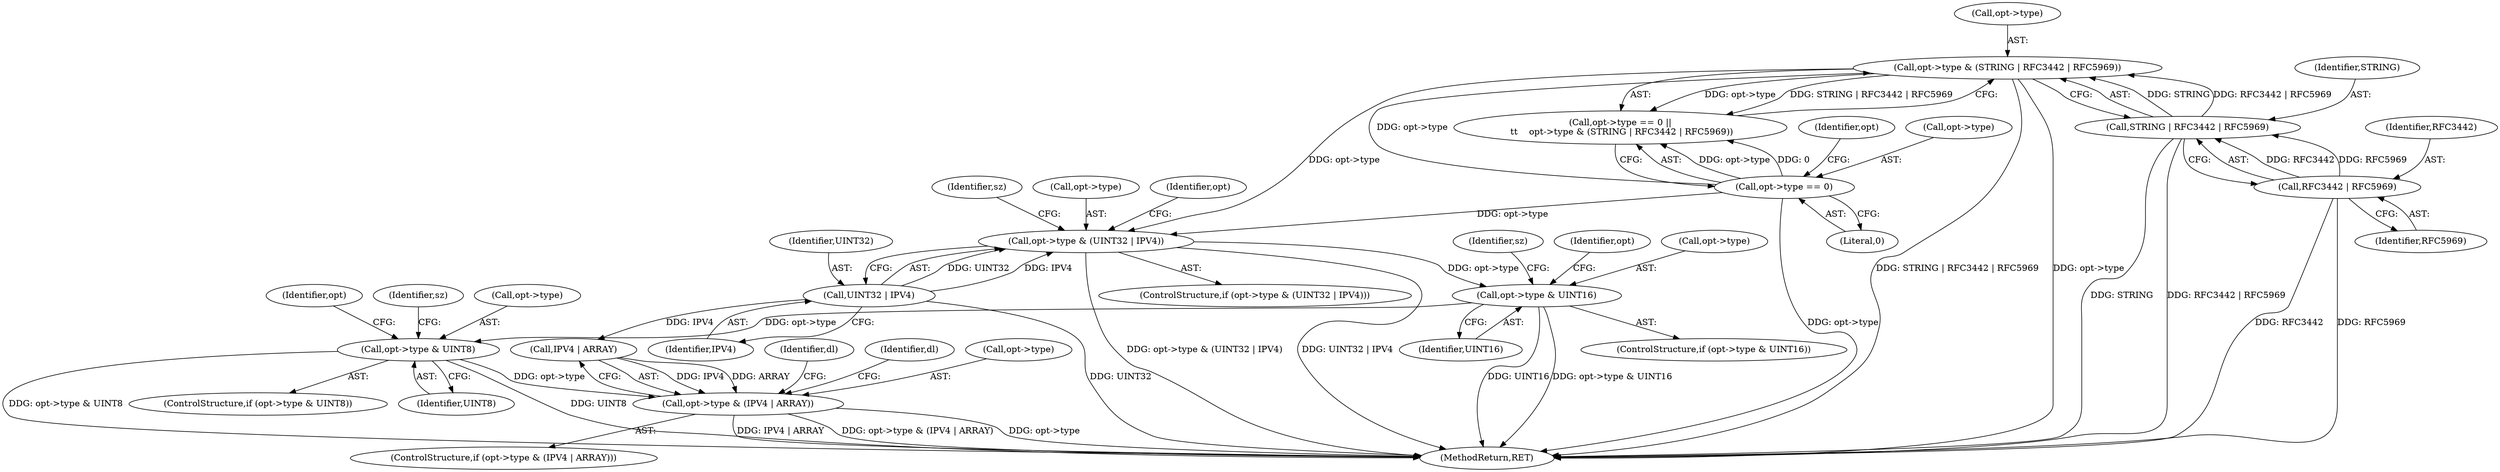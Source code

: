 digraph "1_Android_1390ace71179f04a09c300ee8d0300aa69d9db09@pointer" {
"1000162" [label="(Call,opt->type & (UINT32 | IPV4))"];
"1000147" [label="(Call,opt->type & (STRING | RFC3442 | RFC5969))"];
"1000142" [label="(Call,opt->type == 0)"];
"1000151" [label="(Call,STRING | RFC3442 | RFC5969)"];
"1000153" [label="(Call,RFC3442 | RFC5969)"];
"1000166" [label="(Call,UINT32 | IPV4)"];
"1000174" [label="(Call,opt->type & UINT16)"];
"1000184" [label="(Call,opt->type & UINT8)"];
"1000194" [label="(Call,opt->type & (IPV4 | ARRAY))"];
"1000161" [label="(ControlStructure,if (opt->type & (UINT32 | IPV4)))"];
"1000170" [label="(Identifier,sz)"];
"1000149" [label="(Identifier,opt)"];
"1000155" [label="(Identifier,RFC5969)"];
"1000153" [label="(Call,RFC3442 | RFC5969)"];
"1000183" [label="(ControlStructure,if (opt->type & UINT8))"];
"1000141" [label="(Call,opt->type == 0 ||\n \t\t    opt->type & (STRING | RFC3442 | RFC5969))"];
"1000180" [label="(Identifier,sz)"];
"1000195" [label="(Call,opt->type)"];
"1000163" [label="(Call,opt->type)"];
"1000203" [label="(Identifier,dl)"];
"1000193" [label="(ControlStructure,if (opt->type & (IPV4 | ARRAY)))"];
"1000194" [label="(Call,opt->type & (IPV4 | ARRAY))"];
"1000173" [label="(ControlStructure,if (opt->type & UINT16))"];
"1000198" [label="(Call,IPV4 | ARRAY)"];
"1000176" [label="(Identifier,opt)"];
"1000146" [label="(Literal,0)"];
"1000152" [label="(Identifier,STRING)"];
"1000154" [label="(Identifier,RFC3442)"];
"1000190" [label="(Identifier,sz)"];
"1000151" [label="(Call,STRING | RFC3442 | RFC5969)"];
"1000167" [label="(Identifier,UINT32)"];
"1000188" [label="(Identifier,UINT8)"];
"1000162" [label="(Call,opt->type & (UINT32 | IPV4))"];
"1000148" [label="(Call,opt->type)"];
"1000184" [label="(Call,opt->type & UINT8)"];
"1000147" [label="(Call,opt->type & (STRING | RFC3442 | RFC5969))"];
"1000178" [label="(Identifier,UINT16)"];
"1000142" [label="(Call,opt->type == 0)"];
"1000185" [label="(Call,opt->type)"];
"1000143" [label="(Call,opt->type)"];
"1000208" [label="(Identifier,dl)"];
"1000215" [label="(MethodReturn,RET)"];
"1000186" [label="(Identifier,opt)"];
"1000168" [label="(Identifier,IPV4)"];
"1000175" [label="(Call,opt->type)"];
"1000166" [label="(Call,UINT32 | IPV4)"];
"1000174" [label="(Call,opt->type & UINT16)"];
"1000196" [label="(Identifier,opt)"];
"1000162" -> "1000161"  [label="AST: "];
"1000162" -> "1000166"  [label="CFG: "];
"1000163" -> "1000162"  [label="AST: "];
"1000166" -> "1000162"  [label="AST: "];
"1000170" -> "1000162"  [label="CFG: "];
"1000176" -> "1000162"  [label="CFG: "];
"1000162" -> "1000215"  [label="DDG: opt->type & (UINT32 | IPV4)"];
"1000162" -> "1000215"  [label="DDG: UINT32 | IPV4"];
"1000147" -> "1000162"  [label="DDG: opt->type"];
"1000142" -> "1000162"  [label="DDG: opt->type"];
"1000166" -> "1000162"  [label="DDG: UINT32"];
"1000166" -> "1000162"  [label="DDG: IPV4"];
"1000162" -> "1000174"  [label="DDG: opt->type"];
"1000147" -> "1000141"  [label="AST: "];
"1000147" -> "1000151"  [label="CFG: "];
"1000148" -> "1000147"  [label="AST: "];
"1000151" -> "1000147"  [label="AST: "];
"1000141" -> "1000147"  [label="CFG: "];
"1000147" -> "1000215"  [label="DDG: STRING | RFC3442 | RFC5969"];
"1000147" -> "1000215"  [label="DDG: opt->type"];
"1000147" -> "1000141"  [label="DDG: opt->type"];
"1000147" -> "1000141"  [label="DDG: STRING | RFC3442 | RFC5969"];
"1000142" -> "1000147"  [label="DDG: opt->type"];
"1000151" -> "1000147"  [label="DDG: STRING"];
"1000151" -> "1000147"  [label="DDG: RFC3442 | RFC5969"];
"1000142" -> "1000141"  [label="AST: "];
"1000142" -> "1000146"  [label="CFG: "];
"1000143" -> "1000142"  [label="AST: "];
"1000146" -> "1000142"  [label="AST: "];
"1000149" -> "1000142"  [label="CFG: "];
"1000141" -> "1000142"  [label="CFG: "];
"1000142" -> "1000215"  [label="DDG: opt->type"];
"1000142" -> "1000141"  [label="DDG: opt->type"];
"1000142" -> "1000141"  [label="DDG: 0"];
"1000151" -> "1000153"  [label="CFG: "];
"1000152" -> "1000151"  [label="AST: "];
"1000153" -> "1000151"  [label="AST: "];
"1000151" -> "1000215"  [label="DDG: STRING"];
"1000151" -> "1000215"  [label="DDG: RFC3442 | RFC5969"];
"1000153" -> "1000151"  [label="DDG: RFC3442"];
"1000153" -> "1000151"  [label="DDG: RFC5969"];
"1000153" -> "1000155"  [label="CFG: "];
"1000154" -> "1000153"  [label="AST: "];
"1000155" -> "1000153"  [label="AST: "];
"1000153" -> "1000215"  [label="DDG: RFC3442"];
"1000153" -> "1000215"  [label="DDG: RFC5969"];
"1000166" -> "1000168"  [label="CFG: "];
"1000167" -> "1000166"  [label="AST: "];
"1000168" -> "1000166"  [label="AST: "];
"1000166" -> "1000215"  [label="DDG: UINT32"];
"1000166" -> "1000198"  [label="DDG: IPV4"];
"1000174" -> "1000173"  [label="AST: "];
"1000174" -> "1000178"  [label="CFG: "];
"1000175" -> "1000174"  [label="AST: "];
"1000178" -> "1000174"  [label="AST: "];
"1000180" -> "1000174"  [label="CFG: "];
"1000186" -> "1000174"  [label="CFG: "];
"1000174" -> "1000215"  [label="DDG: UINT16"];
"1000174" -> "1000215"  [label="DDG: opt->type & UINT16"];
"1000174" -> "1000184"  [label="DDG: opt->type"];
"1000184" -> "1000183"  [label="AST: "];
"1000184" -> "1000188"  [label="CFG: "];
"1000185" -> "1000184"  [label="AST: "];
"1000188" -> "1000184"  [label="AST: "];
"1000190" -> "1000184"  [label="CFG: "];
"1000196" -> "1000184"  [label="CFG: "];
"1000184" -> "1000215"  [label="DDG: UINT8"];
"1000184" -> "1000215"  [label="DDG: opt->type & UINT8"];
"1000184" -> "1000194"  [label="DDG: opt->type"];
"1000194" -> "1000193"  [label="AST: "];
"1000194" -> "1000198"  [label="CFG: "];
"1000195" -> "1000194"  [label="AST: "];
"1000198" -> "1000194"  [label="AST: "];
"1000203" -> "1000194"  [label="CFG: "];
"1000208" -> "1000194"  [label="CFG: "];
"1000194" -> "1000215"  [label="DDG: opt->type & (IPV4 | ARRAY)"];
"1000194" -> "1000215"  [label="DDG: opt->type"];
"1000194" -> "1000215"  [label="DDG: IPV4 | ARRAY"];
"1000198" -> "1000194"  [label="DDG: IPV4"];
"1000198" -> "1000194"  [label="DDG: ARRAY"];
}
